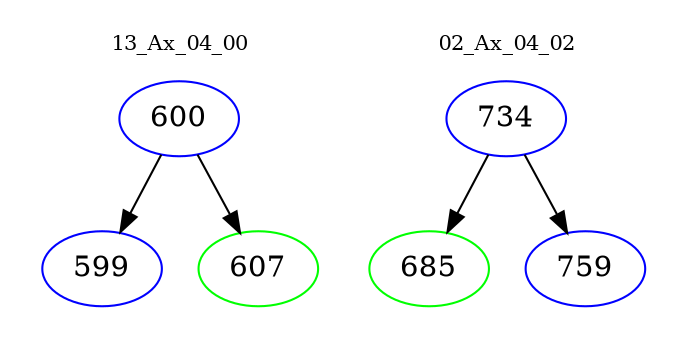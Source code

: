 digraph{
subgraph cluster_0 {
color = white
label = "13_Ax_04_00";
fontsize=10;
T0_600 [label="600", color="blue"]
T0_600 -> T0_599 [color="black"]
T0_599 [label="599", color="blue"]
T0_600 -> T0_607 [color="black"]
T0_607 [label="607", color="green"]
}
subgraph cluster_1 {
color = white
label = "02_Ax_04_02";
fontsize=10;
T1_734 [label="734", color="blue"]
T1_734 -> T1_685 [color="black"]
T1_685 [label="685", color="green"]
T1_734 -> T1_759 [color="black"]
T1_759 [label="759", color="blue"]
}
}
